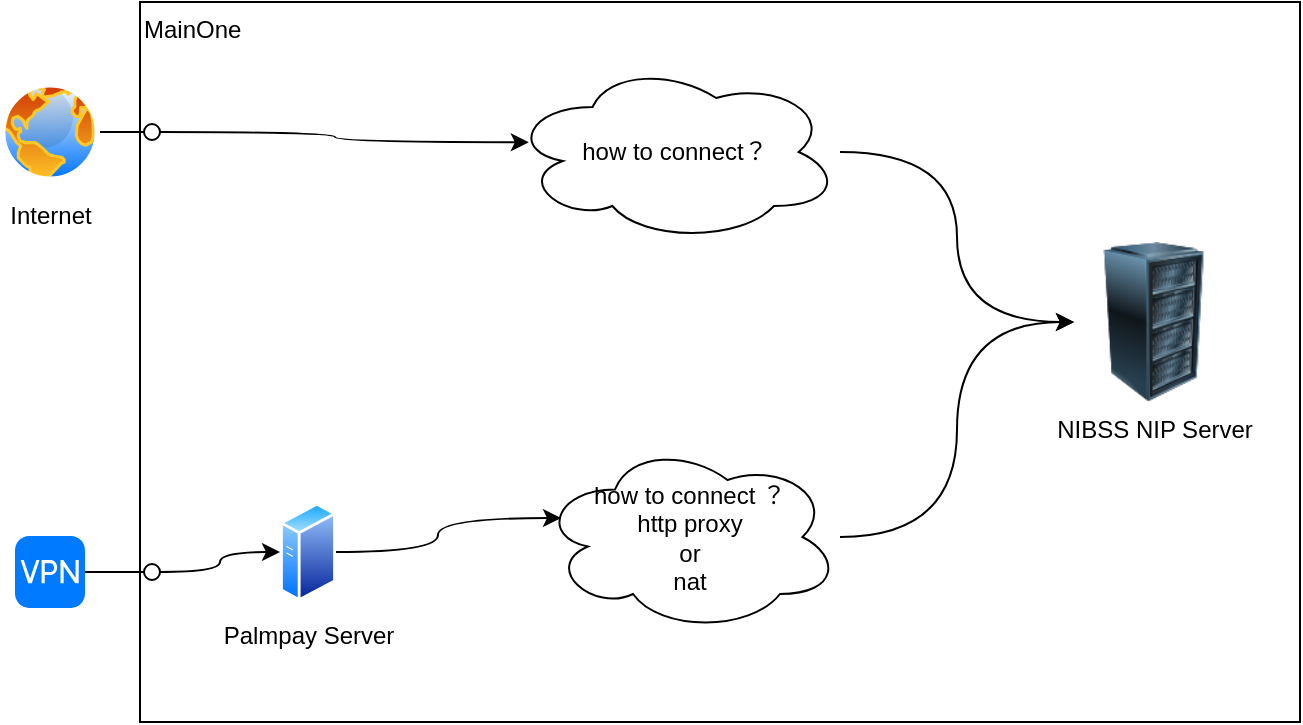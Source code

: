 <mxfile version="21.2.3" type="github">
  <diagram name="第 1 页" id="8qyMGJ87DmlZgQ9qgqyo">
    <mxGraphModel dx="775" dy="430" grid="1" gridSize="10" guides="1" tooltips="1" connect="1" arrows="1" fold="1" page="1" pageScale="1" pageWidth="827" pageHeight="1169" math="0" shadow="0">
      <root>
        <mxCell id="0" />
        <mxCell id="1" parent="0" />
        <mxCell id="6cx3cl8xf1TaEpaAPbhR-8" value="MainOne" style="rounded=0;whiteSpace=wrap;html=1;verticalAlign=top;align=left;" vertex="1" parent="1">
          <mxGeometry x="360" y="370" width="580" height="360" as="geometry" />
        </mxCell>
        <mxCell id="6cx3cl8xf1TaEpaAPbhR-3" value="" style="endArrow=none;html=1;rounded=0;align=center;verticalAlign=top;endFill=0;labelBackgroundColor=none;endSize=2;" edge="1" target="6cx3cl8xf1TaEpaAPbhR-4" parent="1">
          <mxGeometry relative="1" as="geometry">
            <mxPoint x="330" y="434.973" as="sourcePoint" />
          </mxGeometry>
        </mxCell>
        <mxCell id="6cx3cl8xf1TaEpaAPbhR-19" style="edgeStyle=orthogonalEdgeStyle;rounded=0;orthogonalLoop=1;jettySize=auto;html=1;entryX=0.057;entryY=0.446;entryDx=0;entryDy=0;entryPerimeter=0;curved=1;" edge="1" parent="1" source="6cx3cl8xf1TaEpaAPbhR-4" target="6cx3cl8xf1TaEpaAPbhR-18">
          <mxGeometry relative="1" as="geometry" />
        </mxCell>
        <mxCell id="6cx3cl8xf1TaEpaAPbhR-4" value="" style="ellipse;html=1;fontSize=11;align=center;fillColor=none;points=[];aspect=fixed;resizable=0;verticalAlign=bottom;labelPosition=center;verticalLabelPosition=top;flipH=1;" vertex="1" parent="1">
          <mxGeometry x="362" y="431" width="8" height="8" as="geometry" />
        </mxCell>
        <mxCell id="6cx3cl8xf1TaEpaAPbhR-16" style="edgeStyle=orthogonalEdgeStyle;rounded=0;orthogonalLoop=1;jettySize=auto;html=1;entryX=0.07;entryY=0.4;entryDx=0;entryDy=0;entryPerimeter=0;curved=1;" edge="1" parent="1" source="6cx3cl8xf1TaEpaAPbhR-6" target="6cx3cl8xf1TaEpaAPbhR-15">
          <mxGeometry relative="1" as="geometry" />
        </mxCell>
        <mxCell id="6cx3cl8xf1TaEpaAPbhR-6" value="Palmpay Server" style="image;aspect=fixed;perimeter=ellipsePerimeter;html=1;align=center;shadow=0;dashed=0;spacingTop=3;image=img/lib/active_directory/generic_server.svg;" vertex="1" parent="1">
          <mxGeometry x="430" y="620" width="28.0" height="50" as="geometry" />
        </mxCell>
        <mxCell id="6cx3cl8xf1TaEpaAPbhR-7" value="NIBSS NIP Server" style="image;html=1;image=img/lib/clip_art/computers/Server_Rack_128x128.png" vertex="1" parent="1">
          <mxGeometry x="827" y="490" width="80" height="80" as="geometry" />
        </mxCell>
        <mxCell id="6cx3cl8xf1TaEpaAPbhR-11" value="" style="endArrow=none;html=1;rounded=0;align=center;verticalAlign=top;endFill=0;labelBackgroundColor=none;endSize=2;" edge="1" parent="1" target="6cx3cl8xf1TaEpaAPbhR-12">
          <mxGeometry relative="1" as="geometry">
            <mxPoint x="330" y="654.973" as="sourcePoint" />
          </mxGeometry>
        </mxCell>
        <mxCell id="6cx3cl8xf1TaEpaAPbhR-13" style="edgeStyle=orthogonalEdgeStyle;rounded=0;orthogonalLoop=1;jettySize=auto;html=1;entryX=0;entryY=0.5;entryDx=0;entryDy=0;curved=1;" edge="1" parent="1" source="6cx3cl8xf1TaEpaAPbhR-12" target="6cx3cl8xf1TaEpaAPbhR-6">
          <mxGeometry relative="1" as="geometry" />
        </mxCell>
        <mxCell id="6cx3cl8xf1TaEpaAPbhR-12" value="" style="ellipse;html=1;fontSize=11;align=center;fillColor=none;points=[];aspect=fixed;resizable=0;verticalAlign=bottom;labelPosition=center;verticalLabelPosition=top;flipH=1;" vertex="1" parent="1">
          <mxGeometry x="362" y="651" width="8" height="8" as="geometry" />
        </mxCell>
        <mxCell id="6cx3cl8xf1TaEpaAPbhR-17" style="edgeStyle=orthogonalEdgeStyle;rounded=0;orthogonalLoop=1;jettySize=auto;html=1;entryX=0;entryY=0.5;entryDx=0;entryDy=0;curved=1;" edge="1" parent="1" source="6cx3cl8xf1TaEpaAPbhR-15" target="6cx3cl8xf1TaEpaAPbhR-7">
          <mxGeometry relative="1" as="geometry" />
        </mxCell>
        <mxCell id="6cx3cl8xf1TaEpaAPbhR-15" value="how to connect ？&lt;br&gt;http proxy&lt;br&gt;or&lt;br&gt;nat" style="ellipse;shape=cloud;whiteSpace=wrap;html=1;" vertex="1" parent="1">
          <mxGeometry x="560" y="590" width="150" height="95" as="geometry" />
        </mxCell>
        <mxCell id="6cx3cl8xf1TaEpaAPbhR-20" style="edgeStyle=orthogonalEdgeStyle;rounded=0;orthogonalLoop=1;jettySize=auto;html=1;entryX=0;entryY=0.5;entryDx=0;entryDy=0;curved=1;" edge="1" parent="1" source="6cx3cl8xf1TaEpaAPbhR-18" target="6cx3cl8xf1TaEpaAPbhR-7">
          <mxGeometry relative="1" as="geometry" />
        </mxCell>
        <mxCell id="6cx3cl8xf1TaEpaAPbhR-18" value="how to connect？" style="ellipse;shape=cloud;whiteSpace=wrap;html=1;" vertex="1" parent="1">
          <mxGeometry x="545" y="400" width="165" height="90" as="geometry" />
        </mxCell>
        <mxCell id="6cx3cl8xf1TaEpaAPbhR-21" value="Internet" style="image;aspect=fixed;perimeter=ellipsePerimeter;html=1;align=center;shadow=0;dashed=0;spacingTop=3;image=img/lib/active_directory/internet_globe.svg;" vertex="1" parent="1">
          <mxGeometry x="290" y="410" width="50" height="50" as="geometry" />
        </mxCell>
        <mxCell id="6cx3cl8xf1TaEpaAPbhR-22" value="" style="html=1;strokeWidth=1;shadow=0;dashed=0;shape=mxgraph.ios7.misc.vpn;fillColor=#007AFF;strokeColor=none;buttonText=;strokeColor2=#222222;fontColor=#222222;fontSize=8;verticalLabelPosition=bottom;verticalAlign=top;align=center;sketch=0;" vertex="1" parent="1">
          <mxGeometry x="297.5" y="637" width="35" height="36" as="geometry" />
        </mxCell>
      </root>
    </mxGraphModel>
  </diagram>
</mxfile>
